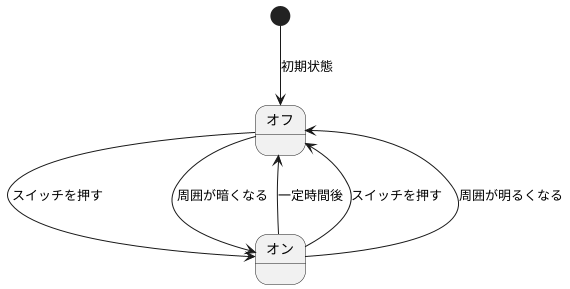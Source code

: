 @startuml
[*] --> オフ: 初期状態
オフ --> オン: スイッチを押す
オン --> オフ: 一定時間後
オン --> オフ: スイッチを押す
オン --> オフ: 周囲が明るくなる
オフ --> オン: 周囲が暗くなる
@enduml